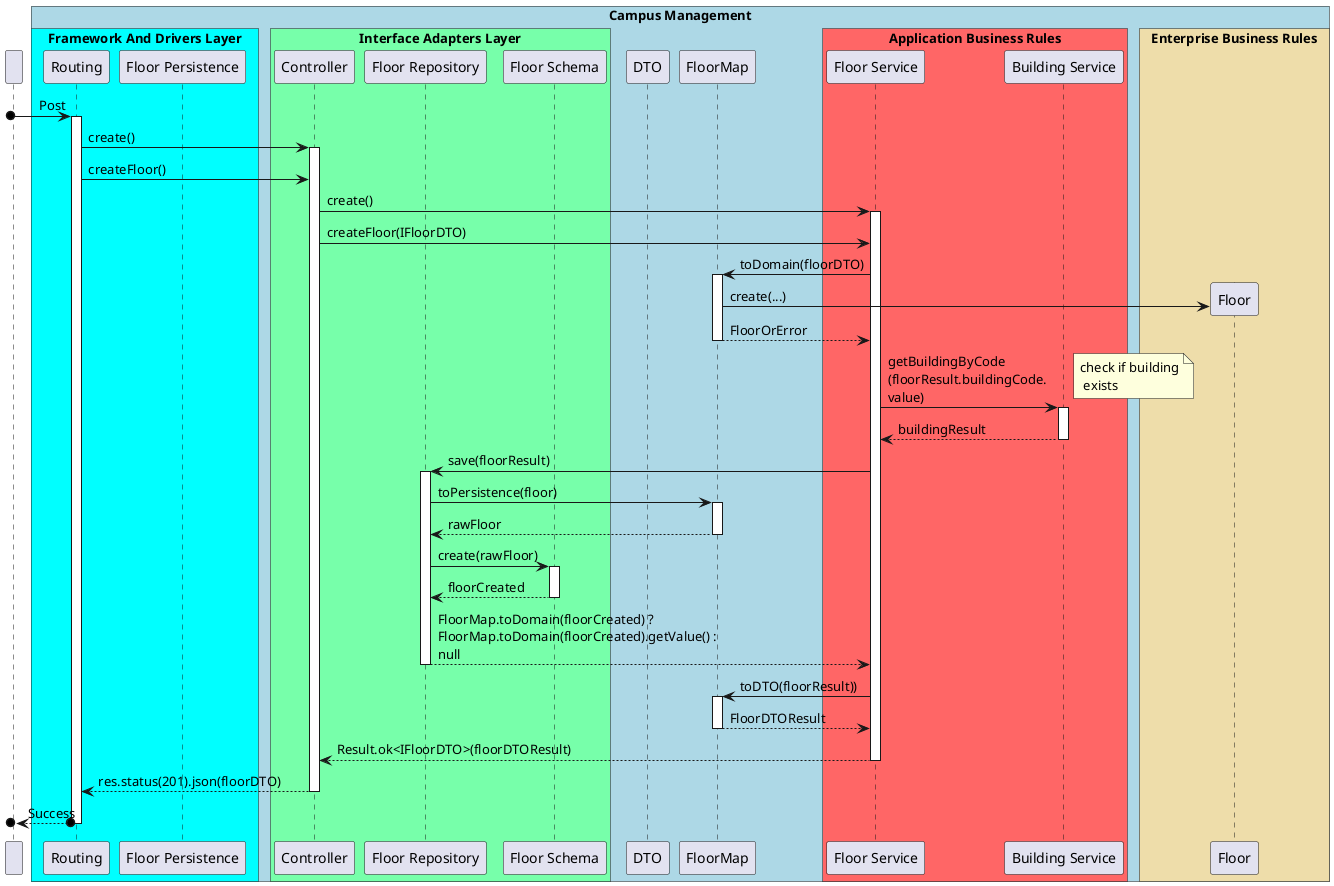 @startuml SD Lv3

!pragma teoz true

participant " "
box "Campus Management" #LightBlue

    box "Framework And Drivers Layer" #00ffff
        participant Routing
        participant "Floor Persistence" as Persistence
    end box

    box "Interface Adapters Layer" #77ffaa
        participant Controller
        participant "Floor Repository" as Repository
        participant "Floor Schema" as Schema
    end box

    participant DTO
    participant FloorMap as Map
    box "Application Business Rules" #ff6666
        participant "Floor Service" as FloorS
        participant "Building Service" as BuildingS
    end box

    box "Enterprise Business Rules" #eeddaa
        participant Floor
    end box
end box


[o-> Routing : Post
activate Routing

    Routing -> Controller : create()
    activate Controller
    Routing -> Controller : createFloor()
        Controller -> FloorS : create()
        activate FloorS
            Controller -> FloorS : createFloor(IFloorDTO)
            FloorS -> Map : toDomain(floorDTO)

            activate Map
                Map -> Floor ** : create(...)
                Map --> FloorS : FloorOrError
            deactivate Map
            FloorS -> BuildingS : getBuildingByCode\n(floorResult.buildingCode.\nvalue)
            note right: check if building\n exists

            activate BuildingS
                BuildingS --> FloorS : buildingResult
            deactivate BuildingS

            FloorS -> Repository : save(floorResult)
            activate Repository

                Repository -> Map : toPersistence(floor)
                activate Map
                    Map --> Repository : rawFloor
                deactivate Map

                Repository -> Schema : create(rawFloor)
                activate Schema
                    Schema --> Repository : floorCreated
                deactivate Schema

                Repository --> FloorS : FloorMap.toDomain(floorCreated) ? \nFloorMap.toDomain(floorCreated).getValue() : \nnull

            deactivate Repository

            FloorS -> Map : toDTO(floorResult))
            activate Map
                Map --> FloorS : FloorDTOResult
            deactivate Map
            FloorS --> Controller : Result.ok<IFloorDTO>(floorDTOResult)
        deactivate FloorS

    Controller --> Routing : res.status(201).json(floorDTO)
    deactivate Controller

[o<--o Routing : Success
deactivate Routing


@enduml